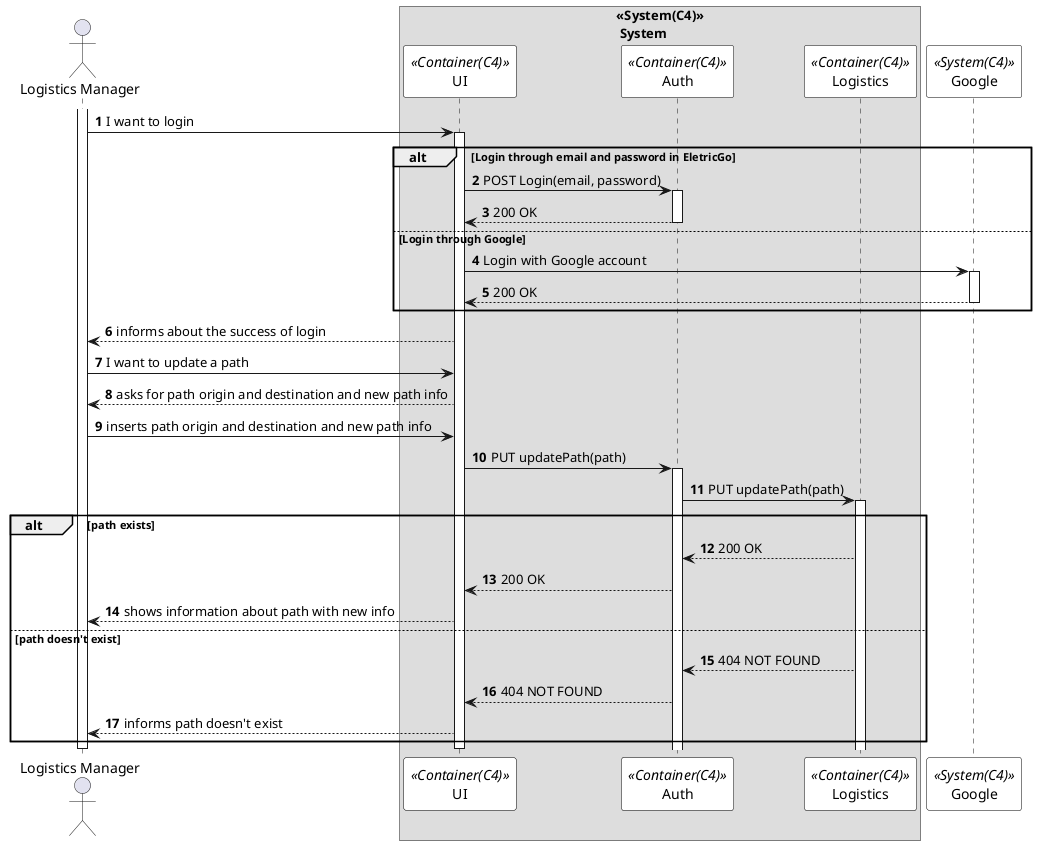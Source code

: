 @startuml updatePathSD
autonumber

skinparam sequence {
ParticipantBorderColor black
ParticipantBackgroundColor white
}

actor "Logistics Manager" as manager
box "<<System(C4)>>\n System"
participant UI as UI <<Container(C4)>>
participant Auth as Auth <<Container(C4)>>
participant Logistics as Logistics <<Container(C4)>>
end box

participant Google as Google <<System(C4)>>


activate manager
manager->UI: I want to login
activate UI

alt Login through email and password in EletricGo

UI -> Auth: POST Login(email, password)
activate Auth

Auth --> UI: 200 OK
deactivate Auth

else Login through Google

UI -> Google: Login with Google account
activate Google
Google --> UI: 200 OK
deactivate Google

end



UI --> manager: informs about the success of login

manager -> UI: I want to update a path

UI --> manager: asks for path origin and destination and new path info

manager -> UI: inserts path origin and destination and new path info

UI -> Auth: PUT updatePath(path)
activate Auth
Auth -> Logistics: PUT updatePath(path)
activate Logistics

alt path exists

Logistics --> Auth: 200 OK
Auth --> UI: 200 OK
UI --> manager: shows information about path with new info

else path doesn't exist

Logistics --> Auth: 404 NOT FOUND
Auth --> UI: 404 NOT FOUND
UI --> manager: informs path doesn't exist

end

deactivate UI
deactivate manager
@enduml